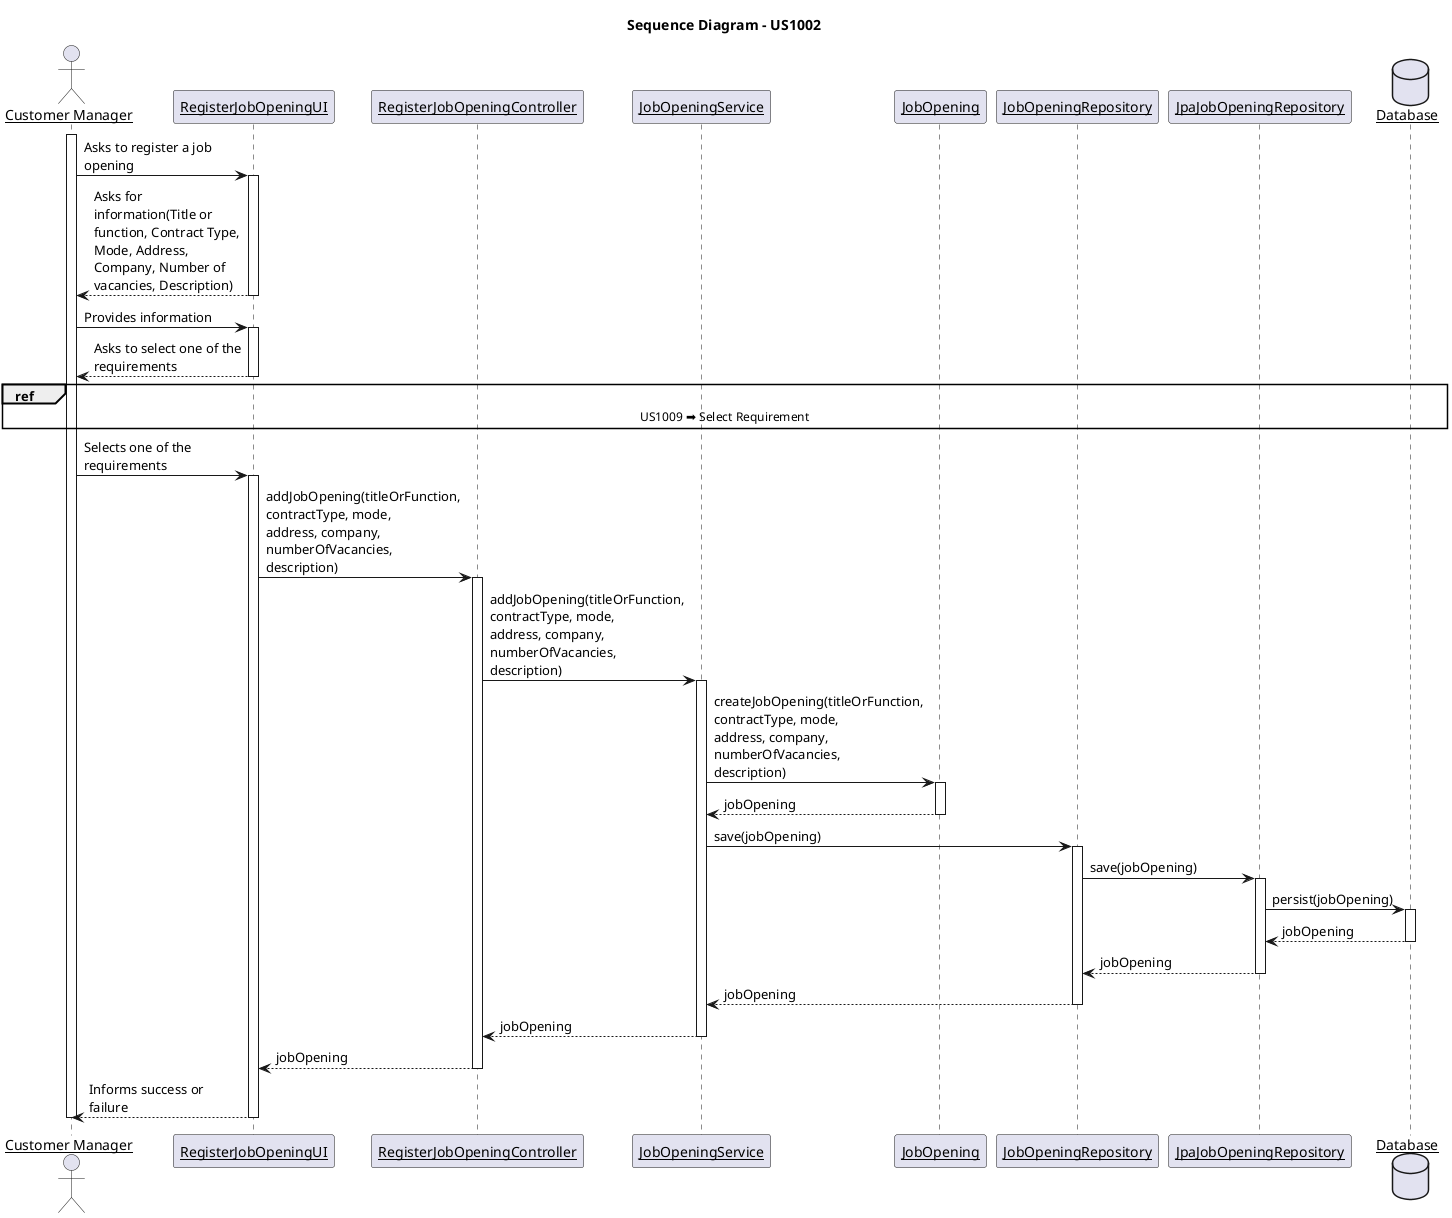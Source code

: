 @startuml

title Sequence Diagram - US1002

skinparam linetype ortho
skinparam maxmessagesize 150
skinparam sequenceParticipant underline

actor "Customer Manager" as customerManager

participant "RegisterJobOpeningUI" as UI
participant "RegisterJobOpeningController" as RegisterJobOpeningController
participant "JobOpeningService" as JobOpeningService
participant "JobOpening" as JobOpening
participant "JobOpeningRepository" as JobOpeningRepository
participant "JpaJobOpeningRepository" as JpaJobOpeningRepository
database "Database" as DB

activate customerManager

    customerManager -> UI: Asks to register a job opening

    activate UI
        UI --> customerManager:  Asks for information(Title or function, Contract Type, Mode, Address, Company, Number of vacancies, Description)
    deactivate UI

    customerManager -> UI: Provides information
    activate UI
        UI --> customerManager : Asks to select one of the requirements
        ref over customerManager, DB : US1009 ➡️ Select Requirement
    deactivate UI

    customerManager -> UI : Selects one of the requirements
    activate UI
    
    UI -> RegisterJobOpeningController: addJobOpening(titleOrFunction, contractType, mode, address, company, numberOfVacancies, description)
        activate RegisterJobOpeningController
            RegisterJobOpeningController -> JobOpeningService: addJobOpening(titleOrFunction, contractType, mode, address, company, numberOfVacancies, description)
        activate JobOpeningService
            JobOpeningService -> JobOpening: createJobOpening(titleOrFunction, contractType, mode, address, company, numberOfVacancies, description)
        activate JobOpening
            JobOpening --> JobOpeningService: jobOpening
        deactivate JobOpening
            JobOpeningService -> JobOpeningRepository: save(jobOpening)
        activate JobOpeningRepository
            JobOpeningRepository -> JpaJobOpeningRepository: save(jobOpening)
        activate JpaJobOpeningRepository
            JpaJobOpeningRepository -> DB: persist(jobOpening)
            activate DB
                DB --> JpaJobOpeningRepository: jobOpening
            deactivate DB
            JpaJobOpeningRepository --> JobOpeningRepository: jobOpening
        deactivate JpaJobOpeningRepository
            JobOpeningRepository --> JobOpeningService: jobOpening
        deactivate JobOpeningRepository
            JobOpeningService --> RegisterJobOpeningController: jobOpening
        deactivate JobOpeningService
            RegisterJobOpeningController --> UI: jobOpening
        deactivate RegisterJobOpeningController    
    UI --> customerManager: Informs success or failure
deactivate UI

deactivate customerManager

@enduml